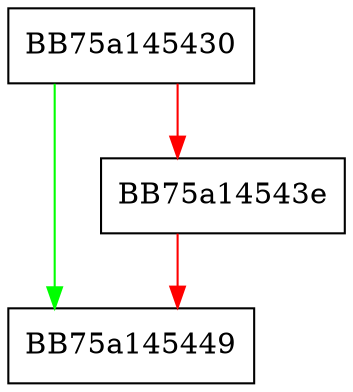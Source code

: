 digraph InitPtr {
  node [shape="box"];
  graph [splines=ortho];
  BB75a145430 -> BB75a145449 [color="green"];
  BB75a145430 -> BB75a14543e [color="red"];
  BB75a14543e -> BB75a145449 [color="red"];
}